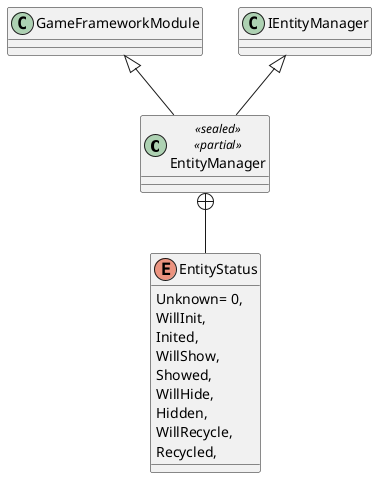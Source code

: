 @startuml
class EntityManager <<sealed>> <<partial>> {
}
enum EntityStatus {
    Unknown= 0,
    WillInit,
    Inited,
    WillShow,
    Showed,
    WillHide,
    Hidden,
    WillRecycle,
    Recycled,
}
GameFrameworkModule <|-- EntityManager
IEntityManager <|-- EntityManager
EntityManager +-- EntityStatus
@enduml
